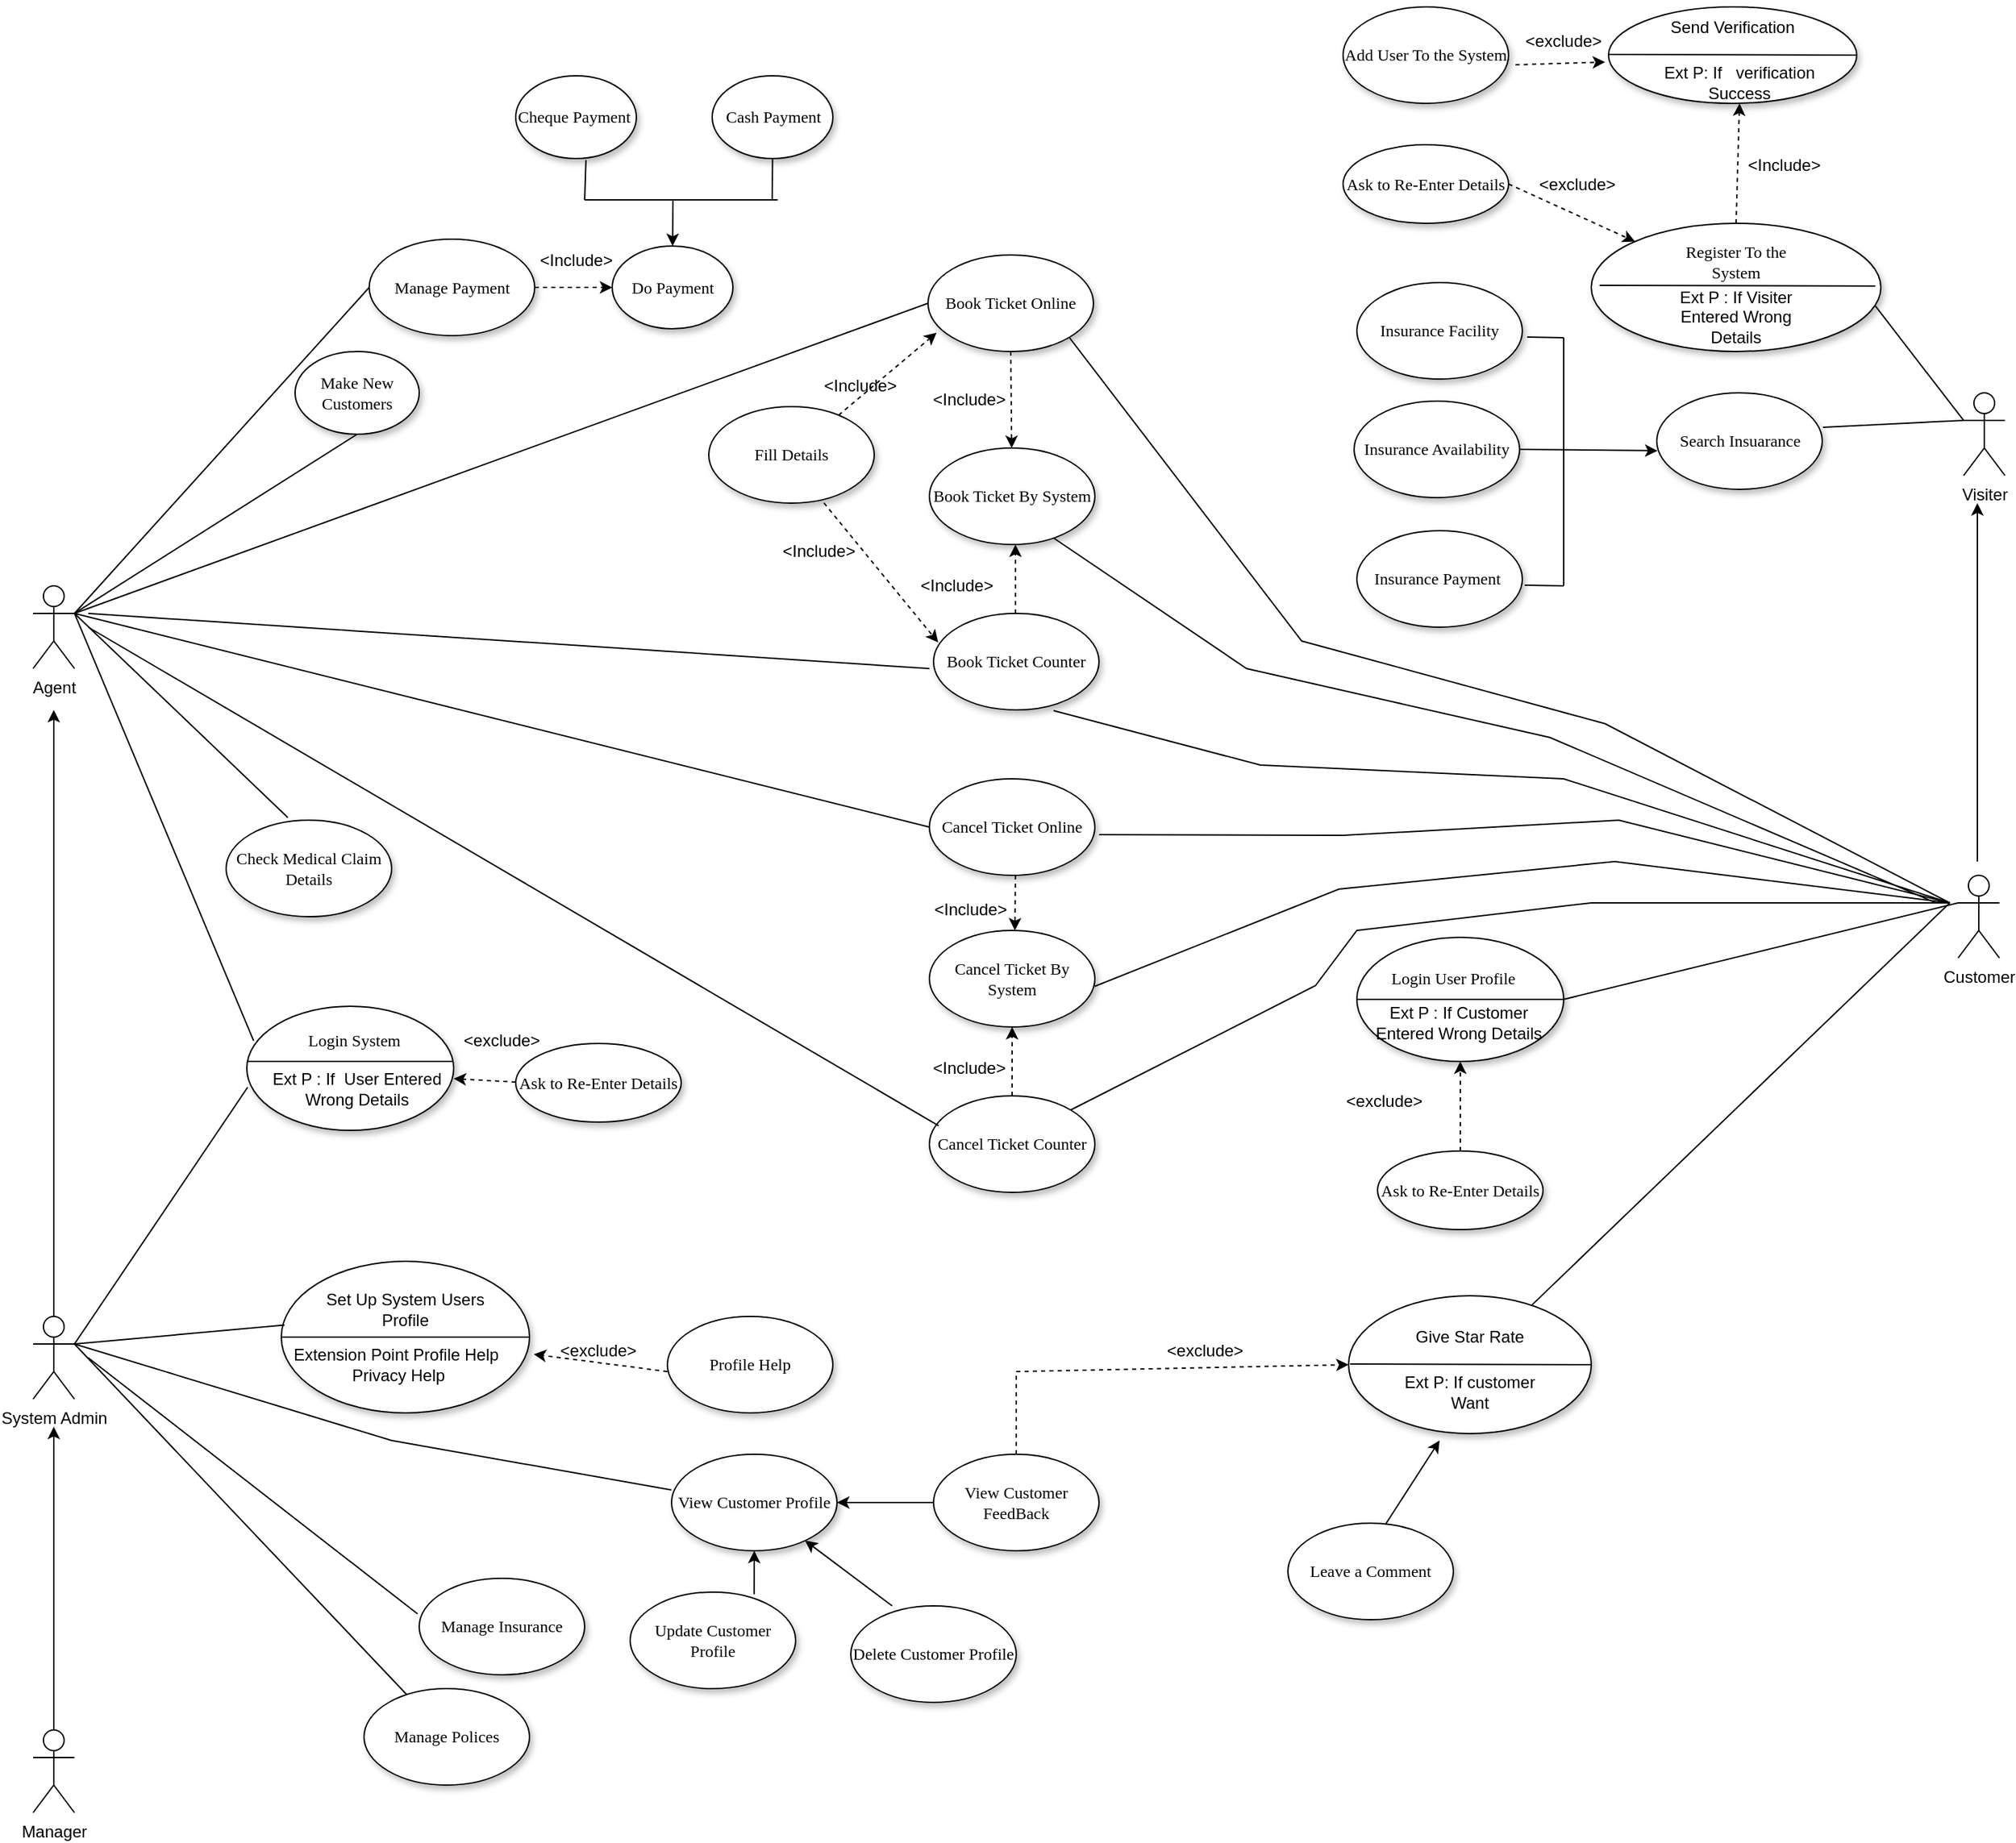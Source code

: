 <mxfile version="17.1.2" type="github">
  <diagram name="Page-1" id="42789a77-a242-8287-6e28-9cd8cfd52e62">
    <mxGraphModel dx="-47" dy="1414" grid="1" gridSize="10" guides="1" tooltips="1" connect="1" arrows="1" fold="1" page="1" pageScale="1" pageWidth="1100" pageHeight="850" background="none" math="0" shadow="0">
      <root>
        <mxCell id="0" />
        <mxCell id="1" parent="0" />
        <mxCell id="zCK_g5lJNB62o4PVmk3n-203" value="" style="ellipse;whiteSpace=wrap;html=1;rounded=0;shadow=1;comic=0;labelBackgroundColor=none;strokeWidth=1;fontFamily=Verdana;fontSize=12;align=center;" vertex="1" parent="1">
          <mxGeometry x="1595" y="525" width="150" height="90" as="geometry" />
        </mxCell>
        <mxCell id="6v1Id_99yUcSAAxj-PqX-2" value="System Admin" style="shape=umlActor;verticalLabelPosition=bottom;verticalAlign=top;html=1;outlineConnect=0;" parent="1" vertex="1">
          <mxGeometry x="1440" y="750" width="30" height="60" as="geometry" />
        </mxCell>
        <mxCell id="6v1Id_99yUcSAAxj-PqX-46" value="&amp;lt;Include&amp;gt;" style="text;html=1;strokeColor=none;fillColor=none;align=center;verticalAlign=middle;whiteSpace=wrap;rounded=0;" parent="1" vertex="1">
          <mxGeometry x="2089" y="555" width="60" height="30" as="geometry" />
        </mxCell>
        <mxCell id="zCK_g5lJNB62o4PVmk3n-25" value="Fill Details" style="ellipse;whiteSpace=wrap;html=1;rounded=0;shadow=1;comic=0;labelBackgroundColor=none;strokeWidth=1;fontFamily=Verdana;fontSize=12;align=center;" vertex="1" parent="1">
          <mxGeometry x="1930" y="90" width="120" height="70" as="geometry" />
        </mxCell>
        <mxCell id="zCK_g5lJNB62o4PVmk3n-26" value="" style="endArrow=classic;html=1;rounded=0;dashed=1;entryX=0.052;entryY=0.805;entryDx=0;entryDy=0;entryPerimeter=0;" edge="1" parent="1" source="zCK_g5lJNB62o4PVmk3n-25" target="zCK_g5lJNB62o4PVmk3n-128">
          <mxGeometry width="50" height="50" relative="1" as="geometry">
            <mxPoint x="610" y="120" as="sourcePoint" />
            <mxPoint x="1990" y="260" as="targetPoint" />
            <Array as="points" />
          </mxGeometry>
        </mxCell>
        <mxCell id="zCK_g5lJNB62o4PVmk3n-27" value="" style="endArrow=classic;html=1;rounded=0;dashed=1;exitX=0.696;exitY=0.998;exitDx=0;exitDy=0;exitPerimeter=0;entryX=0.028;entryY=0.301;entryDx=0;entryDy=0;entryPerimeter=0;" edge="1" parent="1" source="zCK_g5lJNB62o4PVmk3n-25" target="zCK_g5lJNB62o4PVmk3n-132">
          <mxGeometry width="50" height="50" relative="1" as="geometry">
            <mxPoint x="722.677" y="254.663" as="sourcePoint" />
            <mxPoint x="1860" y="470" as="targetPoint" />
            <Array as="points" />
          </mxGeometry>
        </mxCell>
        <mxCell id="zCK_g5lJNB62o4PVmk3n-38" value="&amp;lt;Include&amp;gt;" style="text;html=1;strokeColor=none;fillColor=none;align=center;verticalAlign=middle;whiteSpace=wrap;rounded=0;" vertex="1" parent="1">
          <mxGeometry x="1803.75" y="-31.5" width="60" height="30" as="geometry" />
        </mxCell>
        <mxCell id="zCK_g5lJNB62o4PVmk3n-74" value="Visiter" style="shape=umlActor;verticalLabelPosition=bottom;verticalAlign=top;html=1;outlineConnect=0;" vertex="1" parent="1">
          <mxGeometry x="2840" y="80" width="30" height="60" as="geometry" />
        </mxCell>
        <mxCell id="zCK_g5lJNB62o4PVmk3n-75" value="" style="ellipse;whiteSpace=wrap;html=1;rounded=0;shadow=1;comic=0;labelBackgroundColor=none;strokeWidth=1;fontFamily=Verdana;fontSize=12;align=center;" vertex="1" parent="1">
          <mxGeometry x="2570" y="-43" width="210" height="93" as="geometry" />
        </mxCell>
        <mxCell id="zCK_g5lJNB62o4PVmk3n-76" value="Ext P : If Visiter Entered Wrong Details" style="text;html=1;strokeColor=none;fillColor=none;align=center;verticalAlign=middle;whiteSpace=wrap;rounded=0;" vertex="1" parent="1">
          <mxGeometry x="2625" y="10" width="100" height="30" as="geometry" />
        </mxCell>
        <mxCell id="zCK_g5lJNB62o4PVmk3n-77" value="&lt;span style=&quot;font-family: &amp;#34;verdana&amp;#34;&quot;&gt;Register To the System&lt;/span&gt;" style="text;html=1;strokeColor=none;fillColor=none;align=center;verticalAlign=middle;whiteSpace=wrap;rounded=0;" vertex="1" parent="1">
          <mxGeometry x="2630" y="-30" width="90" height="30" as="geometry" />
        </mxCell>
        <mxCell id="zCK_g5lJNB62o4PVmk3n-78" value="" style="endArrow=none;html=1;rounded=0;exitX=0;exitY=0.5;exitDx=0;exitDy=0;entryX=1;entryY=0.5;entryDx=0;entryDy=0;" edge="1" parent="1">
          <mxGeometry width="50" height="50" relative="1" as="geometry">
            <mxPoint x="2576" y="2" as="sourcePoint" />
            <mxPoint x="2776" y="2.5" as="targetPoint" />
          </mxGeometry>
        </mxCell>
        <mxCell id="zCK_g5lJNB62o4PVmk3n-79" value="Ask to Re-Enter Details" style="ellipse;whiteSpace=wrap;html=1;rounded=0;shadow=1;comic=0;labelBackgroundColor=none;strokeWidth=1;fontFamily=Verdana;fontSize=12;align=center;" vertex="1" parent="1">
          <mxGeometry x="2390" y="-100" width="120" height="57" as="geometry" />
        </mxCell>
        <mxCell id="zCK_g5lJNB62o4PVmk3n-80" value="&amp;lt;exclude&amp;gt;" style="text;html=1;strokeColor=none;fillColor=none;align=center;verticalAlign=middle;whiteSpace=wrap;rounded=0;" vertex="1" parent="1">
          <mxGeometry x="2530" y="-86.5" width="60" height="30" as="geometry" />
        </mxCell>
        <mxCell id="zCK_g5lJNB62o4PVmk3n-81" value="" style="endArrow=classic;html=1;rounded=0;dashed=1;exitX=1;exitY=0.5;exitDx=0;exitDy=0;" edge="1" parent="1" source="zCK_g5lJNB62o4PVmk3n-79" target="zCK_g5lJNB62o4PVmk3n-75">
          <mxGeometry width="50" height="50" relative="1" as="geometry">
            <mxPoint x="2801.76" y="90" as="sourcePoint" />
            <mxPoint x="2680" y="101.82" as="targetPoint" />
            <Array as="points" />
          </mxGeometry>
        </mxCell>
        <mxCell id="zCK_g5lJNB62o4PVmk3n-82" value="" style="ellipse;whiteSpace=wrap;html=1;rounded=0;shadow=1;comic=0;labelBackgroundColor=none;strokeWidth=1;fontFamily=Verdana;fontSize=12;align=center;" vertex="1" parent="1">
          <mxGeometry x="2582.5" y="-200" width="180" height="70" as="geometry" />
        </mxCell>
        <mxCell id="zCK_g5lJNB62o4PVmk3n-83" value="Send Verification" style="text;html=1;strokeColor=none;fillColor=none;align=center;verticalAlign=middle;whiteSpace=wrap;rounded=0;" vertex="1" parent="1">
          <mxGeometry x="2620" y="-200" width="105" height="30" as="geometry" />
        </mxCell>
        <mxCell id="zCK_g5lJNB62o4PVmk3n-84" value="Ext P: If&amp;nbsp; &amp;nbsp;verification Success" style="text;html=1;strokeColor=none;fillColor=none;align=center;verticalAlign=middle;whiteSpace=wrap;rounded=0;" vertex="1" parent="1">
          <mxGeometry x="2615" y="-160" width="125" height="30" as="geometry" />
        </mxCell>
        <mxCell id="zCK_g5lJNB62o4PVmk3n-85" value="" style="endArrow=none;html=1;rounded=0;exitX=0;exitY=0.5;exitDx=0;exitDy=0;entryX=1;entryY=0.5;entryDx=0;entryDy=0;" edge="1" parent="1" target="zCK_g5lJNB62o4PVmk3n-82">
          <mxGeometry width="50" height="50" relative="1" as="geometry">
            <mxPoint x="2582.5" y="-165.5" as="sourcePoint" />
            <mxPoint x="2782.5" y="-165" as="targetPoint" />
          </mxGeometry>
        </mxCell>
        <mxCell id="zCK_g5lJNB62o4PVmk3n-86" value="" style="endArrow=classic;html=1;rounded=0;dashed=1;entryX=0.5;entryY=1;entryDx=0;entryDy=0;exitX=0.5;exitY=0;exitDx=0;exitDy=0;" edge="1" parent="1" source="zCK_g5lJNB62o4PVmk3n-75" target="zCK_g5lJNB62o4PVmk3n-84">
          <mxGeometry width="50" height="50" relative="1" as="geometry">
            <mxPoint x="2685" y="120" as="sourcePoint" />
            <mxPoint x="2685" y="60" as="targetPoint" />
            <Array as="points" />
          </mxGeometry>
        </mxCell>
        <mxCell id="zCK_g5lJNB62o4PVmk3n-87" value="&amp;lt;Include&amp;gt;" style="text;html=1;strokeColor=none;fillColor=none;align=center;verticalAlign=middle;whiteSpace=wrap;rounded=0;" vertex="1" parent="1">
          <mxGeometry x="2680" y="-100" width="60" height="30" as="geometry" />
        </mxCell>
        <mxCell id="zCK_g5lJNB62o4PVmk3n-88" value="Add User To the System" style="ellipse;whiteSpace=wrap;html=1;rounded=0;shadow=1;comic=0;labelBackgroundColor=none;strokeWidth=1;fontFamily=Verdana;fontSize=12;align=center;" vertex="1" parent="1">
          <mxGeometry x="2390" y="-200" width="120" height="70" as="geometry" />
        </mxCell>
        <mxCell id="zCK_g5lJNB62o4PVmk3n-89" value="" style="endArrow=classic;html=1;rounded=0;dashed=1;exitX=1.042;exitY=0.6;exitDx=0;exitDy=0;exitPerimeter=0;" edge="1" parent="1" source="zCK_g5lJNB62o4PVmk3n-88">
          <mxGeometry width="50" height="50" relative="1" as="geometry">
            <mxPoint x="2685" y="120" as="sourcePoint" />
            <mxPoint x="2580" y="-160" as="targetPoint" />
            <Array as="points" />
          </mxGeometry>
        </mxCell>
        <mxCell id="zCK_g5lJNB62o4PVmk3n-90" value="&amp;lt;exclude&amp;gt;" style="text;html=1;strokeColor=none;fillColor=none;align=center;verticalAlign=middle;whiteSpace=wrap;rounded=0;" vertex="1" parent="1">
          <mxGeometry x="2520" y="-190" width="60" height="30" as="geometry" />
        </mxCell>
        <mxCell id="zCK_g5lJNB62o4PVmk3n-91" value="" style="endArrow=none;html=1;rounded=0;entryX=0;entryY=0.333;entryDx=0;entryDy=0;entryPerimeter=0;exitX=0.981;exitY=0.645;exitDx=0;exitDy=0;exitPerimeter=0;" edge="1" parent="1" source="zCK_g5lJNB62o4PVmk3n-75" target="zCK_g5lJNB62o4PVmk3n-74">
          <mxGeometry width="50" height="50" relative="1" as="geometry">
            <mxPoint x="2270" y="40" as="sourcePoint" />
            <mxPoint x="2320" y="-10" as="targetPoint" />
          </mxGeometry>
        </mxCell>
        <mxCell id="zCK_g5lJNB62o4PVmk3n-92" value="Search Insuarance" style="ellipse;whiteSpace=wrap;html=1;rounded=0;shadow=1;comic=0;labelBackgroundColor=none;strokeWidth=1;fontFamily=Verdana;fontSize=12;align=center;" vertex="1" parent="1">
          <mxGeometry x="2617.5" y="80" width="120" height="70" as="geometry" />
        </mxCell>
        <mxCell id="zCK_g5lJNB62o4PVmk3n-93" value="" style="endArrow=none;html=1;rounded=0;exitX=0;exitY=0.333;exitDx=0;exitDy=0;exitPerimeter=0;entryX=1.004;entryY=0.357;entryDx=0;entryDy=0;entryPerimeter=0;" edge="1" parent="1" source="zCK_g5lJNB62o4PVmk3n-74" target="zCK_g5lJNB62o4PVmk3n-92">
          <mxGeometry width="50" height="50" relative="1" as="geometry">
            <mxPoint x="2270" y="150" as="sourcePoint" />
            <mxPoint x="2320" y="100" as="targetPoint" />
          </mxGeometry>
        </mxCell>
        <mxCell id="zCK_g5lJNB62o4PVmk3n-94" value="Insurance Facility" style="ellipse;whiteSpace=wrap;html=1;rounded=0;shadow=1;comic=0;labelBackgroundColor=none;strokeWidth=1;fontFamily=Verdana;fontSize=12;align=center;" vertex="1" parent="1">
          <mxGeometry x="2400" width="120" height="70" as="geometry" />
        </mxCell>
        <mxCell id="zCK_g5lJNB62o4PVmk3n-95" value="Insurance Availability" style="ellipse;whiteSpace=wrap;html=1;rounded=0;shadow=1;comic=0;labelBackgroundColor=none;strokeWidth=1;fontFamily=Verdana;fontSize=12;align=center;" vertex="1" parent="1">
          <mxGeometry x="2398" y="86" width="120" height="70" as="geometry" />
        </mxCell>
        <mxCell id="zCK_g5lJNB62o4PVmk3n-96" value="Insurance Payment&amp;nbsp;" style="ellipse;whiteSpace=wrap;html=1;rounded=0;shadow=1;comic=0;labelBackgroundColor=none;strokeWidth=1;fontFamily=Verdana;fontSize=12;align=center;" vertex="1" parent="1">
          <mxGeometry x="2400" y="180" width="120" height="70" as="geometry" />
        </mxCell>
        <mxCell id="zCK_g5lJNB62o4PVmk3n-97" value="" style="endArrow=none;html=1;rounded=0;entryX=1.029;entryY=0.565;entryDx=0;entryDy=0;entryPerimeter=0;" edge="1" parent="1" target="zCK_g5lJNB62o4PVmk3n-94">
          <mxGeometry width="50" height="50" relative="1" as="geometry">
            <mxPoint x="2550" y="40" as="sourcePoint" />
            <mxPoint x="2500" y="80" as="targetPoint" />
          </mxGeometry>
        </mxCell>
        <mxCell id="zCK_g5lJNB62o4PVmk3n-98" value="" style="endArrow=none;html=1;rounded=0;entryX=1.014;entryY=0.565;entryDx=0;entryDy=0;entryPerimeter=0;" edge="1" parent="1" target="zCK_g5lJNB62o4PVmk3n-96">
          <mxGeometry width="50" height="50" relative="1" as="geometry">
            <mxPoint x="2550" y="220" as="sourcePoint" />
            <mxPoint x="2450" y="200" as="targetPoint" />
          </mxGeometry>
        </mxCell>
        <mxCell id="zCK_g5lJNB62o4PVmk3n-99" value="" style="endArrow=none;html=1;rounded=0;" edge="1" parent="1">
          <mxGeometry width="50" height="50" relative="1" as="geometry">
            <mxPoint x="2550" y="40" as="sourcePoint" />
            <mxPoint x="2550" y="220" as="targetPoint" />
          </mxGeometry>
        </mxCell>
        <mxCell id="zCK_g5lJNB62o4PVmk3n-100" value="" style="endArrow=classic;html=1;rounded=0;entryX=0.004;entryY=0.6;entryDx=0;entryDy=0;entryPerimeter=0;exitX=1;exitY=0.5;exitDx=0;exitDy=0;" edge="1" parent="1" source="zCK_g5lJNB62o4PVmk3n-95" target="zCK_g5lJNB62o4PVmk3n-92">
          <mxGeometry width="50" height="50" relative="1" as="geometry">
            <mxPoint x="2270" y="140" as="sourcePoint" />
            <mxPoint x="2320" y="90" as="targetPoint" />
          </mxGeometry>
        </mxCell>
        <mxCell id="zCK_g5lJNB62o4PVmk3n-102" value="Customer" style="shape=umlActor;verticalLabelPosition=bottom;verticalAlign=top;html=1;outlineConnect=0;" vertex="1" parent="1">
          <mxGeometry x="2836" y="430" width="30" height="60" as="geometry" />
        </mxCell>
        <mxCell id="zCK_g5lJNB62o4PVmk3n-103" value="" style="endArrow=classic;html=1;rounded=0;" edge="1" parent="1">
          <mxGeometry width="50" height="50" relative="1" as="geometry">
            <mxPoint x="2850" y="420" as="sourcePoint" />
            <mxPoint x="2850" y="160" as="targetPoint" />
          </mxGeometry>
        </mxCell>
        <mxCell id="zCK_g5lJNB62o4PVmk3n-104" value="" style="ellipse;whiteSpace=wrap;html=1;rounded=0;shadow=1;comic=0;labelBackgroundColor=none;strokeWidth=1;fontFamily=Verdana;fontSize=12;align=center;" vertex="1" parent="1">
          <mxGeometry x="2400" y="475" width="150" height="90" as="geometry" />
        </mxCell>
        <mxCell id="zCK_g5lJNB62o4PVmk3n-105" value="&lt;span style=&quot;font-family: &amp;#34;verdana&amp;#34;&quot;&gt;Login User Profile&lt;/span&gt;" style="text;html=1;strokeColor=none;fillColor=none;align=center;verticalAlign=middle;whiteSpace=wrap;rounded=0;" vertex="1" parent="1">
          <mxGeometry x="2410" y="490" width="120" height="30" as="geometry" />
        </mxCell>
        <mxCell id="zCK_g5lJNB62o4PVmk3n-107" value="Ext P : If Customer Entered Wrong Details" style="text;html=1;strokeColor=none;fillColor=none;align=center;verticalAlign=middle;whiteSpace=wrap;rounded=0;" vertex="1" parent="1">
          <mxGeometry x="2404" y="522" width="140" height="30" as="geometry" />
        </mxCell>
        <mxCell id="zCK_g5lJNB62o4PVmk3n-108" value="" style="endArrow=none;html=1;rounded=0;exitX=0;exitY=0.5;exitDx=0;exitDy=0;entryX=1;entryY=0.5;entryDx=0;entryDy=0;" edge="1" parent="1" source="zCK_g5lJNB62o4PVmk3n-104" target="zCK_g5lJNB62o4PVmk3n-104">
          <mxGeometry width="50" height="50" relative="1" as="geometry">
            <mxPoint x="2411.42" y="520.01" as="sourcePoint" />
            <mxPoint x="2540" y="520" as="targetPoint" />
          </mxGeometry>
        </mxCell>
        <mxCell id="zCK_g5lJNB62o4PVmk3n-109" value="Leave a Comment" style="ellipse;whiteSpace=wrap;html=1;rounded=0;shadow=1;comic=0;labelBackgroundColor=none;strokeWidth=1;fontFamily=Verdana;fontSize=12;align=center;" vertex="1" parent="1">
          <mxGeometry x="2350" y="900" width="120" height="70" as="geometry" />
        </mxCell>
        <mxCell id="zCK_g5lJNB62o4PVmk3n-111" value="" style="endArrow=classic;html=1;rounded=0;dashed=1;exitX=0.5;exitY=0;exitDx=0;exitDy=0;entryX=0.5;entryY=1;entryDx=0;entryDy=0;" edge="1" parent="1" source="zCK_g5lJNB62o4PVmk3n-117" target="zCK_g5lJNB62o4PVmk3n-104">
          <mxGeometry width="50" height="50" relative="1" as="geometry">
            <mxPoint x="2378.96" y="640.98" as="sourcePoint" />
            <mxPoint x="2450" y="560" as="targetPoint" />
            <Array as="points" />
          </mxGeometry>
        </mxCell>
        <mxCell id="zCK_g5lJNB62o4PVmk3n-113" value="&amp;lt;exclude&amp;gt;" style="text;html=1;strokeColor=none;fillColor=none;align=center;verticalAlign=middle;whiteSpace=wrap;rounded=0;" vertex="1" parent="1">
          <mxGeometry x="2390" y="579" width="60" height="30" as="geometry" />
        </mxCell>
        <mxCell id="zCK_g5lJNB62o4PVmk3n-116" value="" style="endArrow=none;html=1;rounded=0;exitX=0;exitY=0.333;exitDx=0;exitDy=0;exitPerimeter=0;entryX=1;entryY=0.5;entryDx=0;entryDy=0;" edge="1" parent="1" source="zCK_g5lJNB62o4PVmk3n-102" target="zCK_g5lJNB62o4PVmk3n-104">
          <mxGeometry width="50" height="50" relative="1" as="geometry">
            <mxPoint x="2850" y="110" as="sourcePoint" />
            <mxPoint x="2747.98" y="114.99" as="targetPoint" />
          </mxGeometry>
        </mxCell>
        <mxCell id="zCK_g5lJNB62o4PVmk3n-118" value="" style="ellipse;whiteSpace=wrap;html=1;rounded=0;shadow=1;comic=0;labelBackgroundColor=none;strokeWidth=1;fontFamily=Verdana;fontSize=12;align=center;" vertex="1" parent="1">
          <mxGeometry x="2394" y="735" width="176" height="100" as="geometry" />
        </mxCell>
        <mxCell id="zCK_g5lJNB62o4PVmk3n-117" value="Ask to Re-Enter Details" style="ellipse;whiteSpace=wrap;html=1;rounded=0;shadow=1;comic=0;labelBackgroundColor=none;strokeWidth=1;fontFamily=Verdana;fontSize=12;align=center;" vertex="1" parent="1">
          <mxGeometry x="2415" y="630" width="120" height="57" as="geometry" />
        </mxCell>
        <mxCell id="zCK_g5lJNB62o4PVmk3n-119" value="Give Star Rate" style="text;html=1;strokeColor=none;fillColor=none;align=center;verticalAlign=middle;whiteSpace=wrap;rounded=0;" vertex="1" parent="1">
          <mxGeometry x="2427" y="750" width="110" height="30" as="geometry" />
        </mxCell>
        <mxCell id="zCK_g5lJNB62o4PVmk3n-120" value="" style="endArrow=none;html=1;rounded=0;exitX=0;exitY=0.5;exitDx=0;exitDy=0;entryX=1;entryY=0.5;entryDx=0;entryDy=0;" edge="1" parent="1" target="zCK_g5lJNB62o4PVmk3n-118">
          <mxGeometry width="50" height="50" relative="1" as="geometry">
            <mxPoint x="2395" y="784.5" as="sourcePoint" />
            <mxPoint x="2545" y="784.5" as="targetPoint" />
          </mxGeometry>
        </mxCell>
        <mxCell id="zCK_g5lJNB62o4PVmk3n-121" value="Ext P: If customer Want" style="text;html=1;strokeColor=none;fillColor=none;align=center;verticalAlign=middle;whiteSpace=wrap;rounded=0;" vertex="1" parent="1">
          <mxGeometry x="2427" y="790" width="110" height="30" as="geometry" />
        </mxCell>
        <mxCell id="zCK_g5lJNB62o4PVmk3n-122" value="" style="endArrow=none;html=1;rounded=0;" edge="1" parent="1" target="zCK_g5lJNB62o4PVmk3n-118">
          <mxGeometry width="50" height="50" relative="1" as="geometry">
            <mxPoint x="2830" y="450" as="sourcePoint" />
            <mxPoint x="2560" y="530" as="targetPoint" />
          </mxGeometry>
        </mxCell>
        <mxCell id="zCK_g5lJNB62o4PVmk3n-128" value="Book Ticket Online" style="ellipse;whiteSpace=wrap;html=1;rounded=0;shadow=1;comic=0;labelBackgroundColor=none;strokeWidth=1;fontFamily=Verdana;fontSize=12;align=center;" vertex="1" parent="1">
          <mxGeometry x="2089" y="-20" width="120" height="70" as="geometry" />
        </mxCell>
        <mxCell id="zCK_g5lJNB62o4PVmk3n-129" value="Cancel Ticket Counter" style="ellipse;whiteSpace=wrap;html=1;rounded=0;shadow=1;comic=0;labelBackgroundColor=none;strokeWidth=1;fontFamily=Verdana;fontSize=12;align=center;" vertex="1" parent="1">
          <mxGeometry x="2090" y="590" width="120" height="70" as="geometry" />
        </mxCell>
        <mxCell id="zCK_g5lJNB62o4PVmk3n-130" value="Cancel Ticket By System" style="ellipse;whiteSpace=wrap;html=1;rounded=0;shadow=1;comic=0;labelBackgroundColor=none;strokeWidth=1;fontFamily=Verdana;fontSize=12;align=center;" vertex="1" parent="1">
          <mxGeometry x="2090" y="470" width="120" height="70" as="geometry" />
        </mxCell>
        <mxCell id="zCK_g5lJNB62o4PVmk3n-131" value="Cancel Ticket Online" style="ellipse;whiteSpace=wrap;html=1;rounded=0;shadow=1;comic=0;labelBackgroundColor=none;strokeWidth=1;fontFamily=Verdana;fontSize=12;align=center;" vertex="1" parent="1">
          <mxGeometry x="2090" y="360" width="120" height="70" as="geometry" />
        </mxCell>
        <mxCell id="zCK_g5lJNB62o4PVmk3n-132" value="Book Ticket Counter" style="ellipse;whiteSpace=wrap;html=1;rounded=0;shadow=1;comic=0;labelBackgroundColor=none;strokeWidth=1;fontFamily=Verdana;fontSize=12;align=center;" vertex="1" parent="1">
          <mxGeometry x="2093" y="240" width="120" height="70" as="geometry" />
        </mxCell>
        <mxCell id="zCK_g5lJNB62o4PVmk3n-133" value="Book Ticket By System" style="ellipse;whiteSpace=wrap;html=1;rounded=0;shadow=1;comic=0;labelBackgroundColor=none;strokeWidth=1;fontFamily=Verdana;fontSize=12;align=center;" vertex="1" parent="1">
          <mxGeometry x="2090" y="120" width="120" height="70" as="geometry" />
        </mxCell>
        <mxCell id="zCK_g5lJNB62o4PVmk3n-134" value="" style="endArrow=none;html=1;rounded=0;entryX=1;entryY=0;entryDx=0;entryDy=0;" edge="1" parent="1" target="zCK_g5lJNB62o4PVmk3n-129">
          <mxGeometry width="50" height="50" relative="1" as="geometry">
            <mxPoint x="2830" y="450" as="sourcePoint" />
            <mxPoint x="2560" y="530" as="targetPoint" />
            <Array as="points">
              <mxPoint x="2570" y="450" />
              <mxPoint x="2400" y="470" />
              <mxPoint x="2370" y="510" />
            </Array>
          </mxGeometry>
        </mxCell>
        <mxCell id="zCK_g5lJNB62o4PVmk3n-135" value="" style="endArrow=none;html=1;rounded=0;entryX=1;entryY=0;entryDx=0;entryDy=0;" edge="1" parent="1">
          <mxGeometry width="50" height="50" relative="1" as="geometry">
            <mxPoint x="2830" y="450" as="sourcePoint" />
            <mxPoint x="2210.002" y="510.508" as="targetPoint" />
            <Array as="points">
              <mxPoint x="2587" y="420" />
              <mxPoint x="2387" y="440" />
            </Array>
          </mxGeometry>
        </mxCell>
        <mxCell id="zCK_g5lJNB62o4PVmk3n-136" value="" style="endArrow=none;html=1;rounded=0;entryX=1;entryY=0;entryDx=0;entryDy=0;" edge="1" parent="1">
          <mxGeometry width="50" height="50" relative="1" as="geometry">
            <mxPoint x="2830" y="450" as="sourcePoint" />
            <mxPoint x="2213.002" y="400.508" as="targetPoint" />
            <Array as="points">
              <mxPoint x="2590" y="390" />
              <mxPoint x="2390" y="401" />
            </Array>
          </mxGeometry>
        </mxCell>
        <mxCell id="zCK_g5lJNB62o4PVmk3n-137" value="" style="endArrow=none;html=1;rounded=0;entryX=1;entryY=0;entryDx=0;entryDy=0;" edge="1" parent="1">
          <mxGeometry width="50" height="50" relative="1" as="geometry">
            <mxPoint x="2830" y="450" as="sourcePoint" />
            <mxPoint x="2180.002" y="310.508" as="targetPoint" />
            <Array as="points">
              <mxPoint x="2550" y="360" />
              <mxPoint x="2330" y="350" />
            </Array>
          </mxGeometry>
        </mxCell>
        <mxCell id="zCK_g5lJNB62o4PVmk3n-138" value="" style="endArrow=none;html=1;rounded=0;entryX=1;entryY=0;entryDx=0;entryDy=0;" edge="1" parent="1">
          <mxGeometry width="50" height="50" relative="1" as="geometry">
            <mxPoint x="2820" y="450" as="sourcePoint" />
            <mxPoint x="2180.002" y="185.258" as="targetPoint" />
            <Array as="points">
              <mxPoint x="2540" y="330" />
              <mxPoint x="2320" y="280" />
            </Array>
          </mxGeometry>
        </mxCell>
        <mxCell id="zCK_g5lJNB62o4PVmk3n-139" value="" style="endArrow=none;html=1;rounded=0;entryX=1;entryY=1;entryDx=0;entryDy=0;" edge="1" parent="1" target="zCK_g5lJNB62o4PVmk3n-128">
          <mxGeometry width="50" height="50" relative="1" as="geometry">
            <mxPoint x="2830" y="450" as="sourcePoint" />
            <mxPoint x="2190.002" y="195.258" as="targetPoint" />
            <Array as="points">
              <mxPoint x="2580" y="320" />
              <mxPoint x="2360" y="260" />
            </Array>
          </mxGeometry>
        </mxCell>
        <mxCell id="zCK_g5lJNB62o4PVmk3n-140" value="" style="endArrow=classic;html=1;rounded=0;dashed=1;exitX=0.5;exitY=1;exitDx=0;exitDy=0;" edge="1" parent="1" source="zCK_g5lJNB62o4PVmk3n-128" target="zCK_g5lJNB62o4PVmk3n-133">
          <mxGeometry width="50" height="50" relative="1" as="geometry">
            <mxPoint x="1610" y="330" as="sourcePoint" />
            <mxPoint x="1600" y="400" as="targetPoint" />
            <Array as="points" />
          </mxGeometry>
        </mxCell>
        <mxCell id="zCK_g5lJNB62o4PVmk3n-141" value="" style="endArrow=classic;html=1;rounded=0;dashed=1;" edge="1" parent="1">
          <mxGeometry width="50" height="50" relative="1" as="geometry">
            <mxPoint x="2152.41" y="430" as="sourcePoint" />
            <mxPoint x="2152" y="470" as="targetPoint" />
            <Array as="points" />
          </mxGeometry>
        </mxCell>
        <mxCell id="zCK_g5lJNB62o4PVmk3n-142" value="" style="endArrow=classic;html=1;rounded=0;dashed=1;exitX=0.5;exitY=0;exitDx=0;exitDy=0;entryX=0.5;entryY=1;entryDx=0;entryDy=0;" edge="1" parent="1" source="zCK_g5lJNB62o4PVmk3n-129" target="zCK_g5lJNB62o4PVmk3n-130">
          <mxGeometry width="50" height="50" relative="1" as="geometry">
            <mxPoint x="1848.96" y="598.49" as="sourcePoint" />
            <mxPoint x="1840" y="541.5" as="targetPoint" />
            <Array as="points" />
          </mxGeometry>
        </mxCell>
        <mxCell id="zCK_g5lJNB62o4PVmk3n-143" value="&amp;lt;Include&amp;gt;" style="text;html=1;strokeColor=none;fillColor=none;align=center;verticalAlign=middle;whiteSpace=wrap;rounded=0;" vertex="1" parent="1">
          <mxGeometry x="2090" y="440" width="60" height="30" as="geometry" />
        </mxCell>
        <mxCell id="zCK_g5lJNB62o4PVmk3n-144" value="" style="endArrow=classic;html=1;rounded=0;dashed=1;exitX=0.5;exitY=0;exitDx=0;exitDy=0;entryX=0.5;entryY=1;entryDx=0;entryDy=0;" edge="1" parent="1">
          <mxGeometry width="50" height="50" relative="1" as="geometry">
            <mxPoint x="2152.41" y="240" as="sourcePoint" />
            <mxPoint x="2152.41" y="190" as="targetPoint" />
            <Array as="points" />
          </mxGeometry>
        </mxCell>
        <mxCell id="zCK_g5lJNB62o4PVmk3n-145" value="&amp;lt;Include&amp;gt;" style="text;html=1;strokeColor=none;fillColor=none;align=center;verticalAlign=middle;whiteSpace=wrap;rounded=0;" vertex="1" parent="1">
          <mxGeometry x="2080" y="205" width="60" height="30" as="geometry" />
        </mxCell>
        <mxCell id="zCK_g5lJNB62o4PVmk3n-146" value="&amp;lt;Include&amp;gt;" style="text;html=1;strokeColor=none;fillColor=none;align=center;verticalAlign=middle;whiteSpace=wrap;rounded=0;" vertex="1" parent="1">
          <mxGeometry x="2089" y="70" width="60" height="30" as="geometry" />
        </mxCell>
        <mxCell id="zCK_g5lJNB62o4PVmk3n-148" value="&amp;lt;Include&amp;gt;" style="text;html=1;strokeColor=none;fillColor=none;align=center;verticalAlign=middle;whiteSpace=wrap;rounded=0;" vertex="1" parent="1">
          <mxGeometry x="2010" y="60" width="60" height="30" as="geometry" />
        </mxCell>
        <mxCell id="zCK_g5lJNB62o4PVmk3n-149" value="&amp;lt;Include&amp;gt;" style="text;html=1;strokeColor=none;fillColor=none;align=center;verticalAlign=middle;whiteSpace=wrap;rounded=0;" vertex="1" parent="1">
          <mxGeometry x="1980" y="180" width="60" height="30" as="geometry" />
        </mxCell>
        <mxCell id="zCK_g5lJNB62o4PVmk3n-150" value="Agent" style="shape=umlActor;verticalLabelPosition=bottom;verticalAlign=top;html=1;outlineConnect=0;" vertex="1" parent="1">
          <mxGeometry x="1440" y="220" width="30" height="60" as="geometry" />
        </mxCell>
        <mxCell id="zCK_g5lJNB62o4PVmk3n-152" value="Make New Customers" style="ellipse;whiteSpace=wrap;html=1;rounded=0;shadow=1;comic=0;labelBackgroundColor=none;strokeWidth=1;fontFamily=Verdana;fontSize=12;align=center;" vertex="1" parent="1">
          <mxGeometry x="1630" y="50" width="90" height="60" as="geometry" />
        </mxCell>
        <mxCell id="zCK_g5lJNB62o4PVmk3n-153" value="" style="endArrow=classic;html=1;rounded=0;exitX=0.5;exitY=0;exitDx=0;exitDy=0;exitPerimeter=0;" edge="1" parent="1" source="6v1Id_99yUcSAAxj-PqX-2">
          <mxGeometry width="50" height="50" relative="1" as="geometry">
            <mxPoint x="1640" y="250" as="sourcePoint" />
            <mxPoint x="1455" y="310" as="targetPoint" />
          </mxGeometry>
        </mxCell>
        <mxCell id="zCK_g5lJNB62o4PVmk3n-154" value="" style="endArrow=none;html=1;rounded=0;exitX=1;exitY=0.333;exitDx=0;exitDy=0;exitPerimeter=0;entryX=0.5;entryY=1;entryDx=0;entryDy=0;" edge="1" parent="1" source="zCK_g5lJNB62o4PVmk3n-150" target="zCK_g5lJNB62o4PVmk3n-152">
          <mxGeometry width="50" height="50" relative="1" as="geometry">
            <mxPoint x="1640" y="250" as="sourcePoint" />
            <mxPoint x="1690" y="200" as="targetPoint" />
          </mxGeometry>
        </mxCell>
        <mxCell id="zCK_g5lJNB62o4PVmk3n-155" value="Check Medical Claim Details" style="ellipse;whiteSpace=wrap;html=1;rounded=0;shadow=1;comic=0;labelBackgroundColor=none;strokeWidth=1;fontFamily=Verdana;fontSize=12;align=center;" vertex="1" parent="1">
          <mxGeometry x="1580" y="390" width="120" height="70" as="geometry" />
        </mxCell>
        <mxCell id="zCK_g5lJNB62o4PVmk3n-156" value="" style="endArrow=none;html=1;rounded=0;exitX=1;exitY=0.333;exitDx=0;exitDy=0;exitPerimeter=0;entryX=0.373;entryY=-0.027;entryDx=0;entryDy=0;entryPerimeter=0;" edge="1" parent="1" source="zCK_g5lJNB62o4PVmk3n-150" target="zCK_g5lJNB62o4PVmk3n-155">
          <mxGeometry width="50" height="50" relative="1" as="geometry">
            <mxPoint x="1480" y="250" as="sourcePoint" />
            <mxPoint x="1615" y="-90" as="targetPoint" />
          </mxGeometry>
        </mxCell>
        <mxCell id="zCK_g5lJNB62o4PVmk3n-157" value="Manage Insurance" style="ellipse;whiteSpace=wrap;html=1;rounded=0;shadow=1;comic=0;labelBackgroundColor=none;strokeWidth=1;fontFamily=Verdana;fontSize=12;align=center;" vertex="1" parent="1">
          <mxGeometry x="1720" y="940" width="120" height="70" as="geometry" />
        </mxCell>
        <mxCell id="zCK_g5lJNB62o4PVmk3n-158" value="Manage Polices" style="ellipse;whiteSpace=wrap;html=1;rounded=0;shadow=1;comic=0;labelBackgroundColor=none;strokeWidth=1;fontFamily=Verdana;fontSize=12;align=center;" vertex="1" parent="1">
          <mxGeometry x="1680" y="1020" width="120" height="70" as="geometry" />
        </mxCell>
        <mxCell id="zCK_g5lJNB62o4PVmk3n-161" value="Profile Help" style="ellipse;whiteSpace=wrap;html=1;rounded=0;shadow=1;comic=0;labelBackgroundColor=none;strokeWidth=1;fontFamily=Verdana;fontSize=12;align=center;" vertex="1" parent="1">
          <mxGeometry x="1900" y="750" width="120" height="70" as="geometry" />
        </mxCell>
        <mxCell id="zCK_g5lJNB62o4PVmk3n-162" value="&amp;lt;exclude&amp;gt;" style="text;html=1;strokeColor=none;fillColor=none;align=center;verticalAlign=middle;whiteSpace=wrap;rounded=0;" vertex="1" parent="1">
          <mxGeometry x="1820" y="760" width="60" height="30" as="geometry" />
        </mxCell>
        <mxCell id="zCK_g5lJNB62o4PVmk3n-164" value="&amp;nbsp;" style="ellipse;whiteSpace=wrap;html=1;rounded=0;shadow=1;comic=0;labelBackgroundColor=none;strokeWidth=1;fontFamily=Verdana;fontSize=12;align=center;" vertex="1" parent="1">
          <mxGeometry x="1620" y="710" width="180" height="110" as="geometry" />
        </mxCell>
        <mxCell id="zCK_g5lJNB62o4PVmk3n-163" value="Set Up System Users Profile" style="text;html=1;strokeColor=none;fillColor=none;align=center;verticalAlign=middle;whiteSpace=wrap;rounded=0;" vertex="1" parent="1">
          <mxGeometry x="1650" y="730" width="120" height="30" as="geometry" />
        </mxCell>
        <mxCell id="zCK_g5lJNB62o4PVmk3n-167" value="Extension Point Profile Help&amp;nbsp;&lt;br&gt;Privacy Help" style="text;html=1;strokeColor=none;fillColor=none;align=center;verticalAlign=middle;whiteSpace=wrap;rounded=0;" vertex="1" parent="1">
          <mxGeometry x="1620" y="770" width="170" height="30" as="geometry" />
        </mxCell>
        <mxCell id="zCK_g5lJNB62o4PVmk3n-160" value="" style="endArrow=none;html=1;rounded=0;exitX=0;exitY=0.5;exitDx=0;exitDy=0;entryX=1;entryY=0.5;entryDx=0;entryDy=0;" edge="1" parent="1">
          <mxGeometry width="50" height="50" relative="1" as="geometry">
            <mxPoint x="1620" y="765" as="sourcePoint" />
            <mxPoint x="1800" y="765" as="targetPoint" />
          </mxGeometry>
        </mxCell>
        <mxCell id="zCK_g5lJNB62o4PVmk3n-168" value="" style="endArrow=classic;html=1;rounded=0;dashed=1;entryX=1.017;entryY=0.613;entryDx=0;entryDy=0;entryPerimeter=0;" edge="1" parent="1" target="zCK_g5lJNB62o4PVmk3n-164">
          <mxGeometry width="50" height="50" relative="1" as="geometry">
            <mxPoint x="1900" y="790" as="sourcePoint" />
            <mxPoint x="1789.12" y="801.82" as="targetPoint" />
            <Array as="points" />
          </mxGeometry>
        </mxCell>
        <mxCell id="zCK_g5lJNB62o4PVmk3n-169" value="" style="endArrow=none;html=1;rounded=0;exitX=1;exitY=0.333;exitDx=0;exitDy=0;exitPerimeter=0;entryX=0.013;entryY=0.421;entryDx=0;entryDy=0;entryPerimeter=0;" edge="1" parent="1" source="6v1Id_99yUcSAAxj-PqX-2" target="zCK_g5lJNB62o4PVmk3n-164">
          <mxGeometry width="50" height="50" relative="1" as="geometry">
            <mxPoint x="1480" y="250" as="sourcePoint" />
            <mxPoint x="1630" y="830" as="targetPoint" />
          </mxGeometry>
        </mxCell>
        <mxCell id="zCK_g5lJNB62o4PVmk3n-170" value="" style="endArrow=none;html=1;rounded=0;exitX=1;exitY=0.333;exitDx=0;exitDy=0;exitPerimeter=0;entryX=-0.01;entryY=0.368;entryDx=0;entryDy=0;entryPerimeter=0;" edge="1" parent="1" target="zCK_g5lJNB62o4PVmk3n-157">
          <mxGeometry width="50" height="50" relative="1" as="geometry">
            <mxPoint x="1480" y="780" as="sourcePoint" />
            <mxPoint x="1652.34" y="846.31" as="targetPoint" />
          </mxGeometry>
        </mxCell>
        <mxCell id="zCK_g5lJNB62o4PVmk3n-171" value="" style="endArrow=none;html=1;rounded=0;" edge="1" parent="1" target="zCK_g5lJNB62o4PVmk3n-158">
          <mxGeometry width="50" height="50" relative="1" as="geometry">
            <mxPoint x="1470" y="770" as="sourcePoint" />
            <mxPoint x="1728.8" y="975.76" as="targetPoint" />
          </mxGeometry>
        </mxCell>
        <mxCell id="zCK_g5lJNB62o4PVmk3n-172" value="" style="endArrow=none;html=1;rounded=0;exitX=1;exitY=0.333;exitDx=0;exitDy=0;exitPerimeter=0;entryX=0.056;entryY=0.31;entryDx=0;entryDy=0;entryPerimeter=0;" edge="1" parent="1" target="zCK_g5lJNB62o4PVmk3n-129">
          <mxGeometry width="50" height="50" relative="1" as="geometry">
            <mxPoint x="1480" y="250" as="sourcePoint" />
            <mxPoint x="1574.76" y="438.11" as="targetPoint" />
          </mxGeometry>
        </mxCell>
        <mxCell id="zCK_g5lJNB62o4PVmk3n-173" value="" style="endArrow=none;html=1;rounded=0;entryX=0;entryY=0.5;entryDx=0;entryDy=0;" edge="1" parent="1" target="zCK_g5lJNB62o4PVmk3n-131">
          <mxGeometry width="50" height="50" relative="1" as="geometry">
            <mxPoint x="1470" y="240" as="sourcePoint" />
            <mxPoint x="2106.72" y="621.7" as="targetPoint" />
          </mxGeometry>
        </mxCell>
        <mxCell id="zCK_g5lJNB62o4PVmk3n-174" value="" style="endArrow=none;html=1;rounded=0;" edge="1" parent="1">
          <mxGeometry width="50" height="50" relative="1" as="geometry">
            <mxPoint x="1480" y="240" as="sourcePoint" />
            <mxPoint x="2090" y="280" as="targetPoint" />
          </mxGeometry>
        </mxCell>
        <mxCell id="zCK_g5lJNB62o4PVmk3n-175" value="" style="endArrow=none;html=1;rounded=0;exitX=1;exitY=0.333;exitDx=0;exitDy=0;exitPerimeter=0;entryX=0;entryY=0.5;entryDx=0;entryDy=0;" edge="1" parent="1" source="zCK_g5lJNB62o4PVmk3n-150" target="zCK_g5lJNB62o4PVmk3n-128">
          <mxGeometry width="50" height="50" relative="1" as="geometry">
            <mxPoint x="1490" y="250" as="sourcePoint" />
            <mxPoint x="2100" y="290" as="targetPoint" />
          </mxGeometry>
        </mxCell>
        <mxCell id="zCK_g5lJNB62o4PVmk3n-176" value="Manage Payment" style="ellipse;whiteSpace=wrap;html=1;rounded=0;shadow=1;comic=0;labelBackgroundColor=none;strokeWidth=1;fontFamily=Verdana;fontSize=12;align=center;" vertex="1" parent="1">
          <mxGeometry x="1683.75" y="-31.5" width="120" height="70" as="geometry" />
        </mxCell>
        <mxCell id="zCK_g5lJNB62o4PVmk3n-177" value="Do Payment" style="ellipse;whiteSpace=wrap;html=1;rounded=0;shadow=1;comic=0;labelBackgroundColor=none;strokeWidth=1;fontFamily=Verdana;fontSize=12;align=center;" vertex="1" parent="1">
          <mxGeometry x="1860" y="-26.5" width="87.5" height="60" as="geometry" />
        </mxCell>
        <mxCell id="zCK_g5lJNB62o4PVmk3n-178" value="Cheque Payment&amp;nbsp;" style="ellipse;whiteSpace=wrap;html=1;rounded=0;shadow=1;comic=0;labelBackgroundColor=none;strokeWidth=1;fontFamily=Verdana;fontSize=12;align=center;" vertex="1" parent="1">
          <mxGeometry x="1790" y="-150" width="87.5" height="60" as="geometry" />
        </mxCell>
        <mxCell id="zCK_g5lJNB62o4PVmk3n-179" value="Cash Payment" style="ellipse;whiteSpace=wrap;html=1;rounded=0;shadow=1;comic=0;labelBackgroundColor=none;strokeWidth=1;fontFamily=Verdana;fontSize=12;align=center;" vertex="1" parent="1">
          <mxGeometry x="1932.5" y="-150" width="87.5" height="60" as="geometry" />
        </mxCell>
        <mxCell id="zCK_g5lJNB62o4PVmk3n-180" value="" style="endArrow=none;html=1;rounded=0;" edge="1" parent="1">
          <mxGeometry width="50" height="50" relative="1" as="geometry">
            <mxPoint x="1980" y="-60" as="sourcePoint" />
            <mxPoint x="1840" y="-60" as="targetPoint" />
          </mxGeometry>
        </mxCell>
        <mxCell id="zCK_g5lJNB62o4PVmk3n-181" value="" style="endArrow=none;html=1;rounded=0;exitX=0.582;exitY=1.019;exitDx=0;exitDy=0;exitPerimeter=0;" edge="1" parent="1" source="zCK_g5lJNB62o4PVmk3n-178">
          <mxGeometry width="50" height="50" relative="1" as="geometry">
            <mxPoint x="1710" y="600" as="sourcePoint" />
            <mxPoint x="1840" y="-60" as="targetPoint" />
          </mxGeometry>
        </mxCell>
        <mxCell id="zCK_g5lJNB62o4PVmk3n-182" value="" style="endArrow=none;html=1;rounded=0;entryX=0.5;entryY=1;entryDx=0;entryDy=0;" edge="1" parent="1" target="zCK_g5lJNB62o4PVmk3n-179">
          <mxGeometry width="50" height="50" relative="1" as="geometry">
            <mxPoint x="1976" y="-60" as="sourcePoint" />
            <mxPoint x="1580" y="510" as="targetPoint" />
          </mxGeometry>
        </mxCell>
        <mxCell id="zCK_g5lJNB62o4PVmk3n-184" value="" style="endArrow=classic;html=1;rounded=0;dashed=1;exitX=1;exitY=0.5;exitDx=0;exitDy=0;entryX=0;entryY=0.5;entryDx=0;entryDy=0;" edge="1" parent="1" source="zCK_g5lJNB62o4PVmk3n-176" target="zCK_g5lJNB62o4PVmk3n-177">
          <mxGeometry width="50" height="50" relative="1" as="geometry">
            <mxPoint x="2162.41" y="250" as="sourcePoint" />
            <mxPoint x="2162.41" y="200" as="targetPoint" />
            <Array as="points" />
          </mxGeometry>
        </mxCell>
        <mxCell id="zCK_g5lJNB62o4PVmk3n-186" value="" style="endArrow=classic;html=1;rounded=0;entryX=0.5;entryY=0;entryDx=0;entryDy=0;" edge="1" parent="1" target="zCK_g5lJNB62o4PVmk3n-177">
          <mxGeometry width="50" height="50" relative="1" as="geometry">
            <mxPoint x="1904" y="-60" as="sourcePoint" />
            <mxPoint x="1760" y="620" as="targetPoint" />
          </mxGeometry>
        </mxCell>
        <mxCell id="zCK_g5lJNB62o4PVmk3n-187" value="" style="endArrow=none;html=1;rounded=0;exitX=1;exitY=0.333;exitDx=0;exitDy=0;exitPerimeter=0;entryX=0;entryY=0.5;entryDx=0;entryDy=0;" edge="1" parent="1" source="zCK_g5lJNB62o4PVmk3n-150" target="zCK_g5lJNB62o4PVmk3n-176">
          <mxGeometry width="50" height="50" relative="1" as="geometry">
            <mxPoint x="1480" y="250" as="sourcePoint" />
            <mxPoint x="1634.76" y="398.11" as="targetPoint" />
          </mxGeometry>
        </mxCell>
        <mxCell id="zCK_g5lJNB62o4PVmk3n-188" value="View Customer Profile" style="ellipse;whiteSpace=wrap;html=1;rounded=0;shadow=1;comic=0;labelBackgroundColor=none;strokeWidth=1;fontFamily=Verdana;fontSize=12;align=center;" vertex="1" parent="1">
          <mxGeometry x="1903" y="850" width="120" height="70" as="geometry" />
        </mxCell>
        <mxCell id="zCK_g5lJNB62o4PVmk3n-189" value="Update Customer Profile" style="ellipse;whiteSpace=wrap;html=1;rounded=0;shadow=1;comic=0;labelBackgroundColor=none;strokeWidth=1;fontFamily=Verdana;fontSize=12;align=center;" vertex="1" parent="1">
          <mxGeometry x="1873" y="950" width="120" height="70" as="geometry" />
        </mxCell>
        <mxCell id="zCK_g5lJNB62o4PVmk3n-190" value="" style="endArrow=classic;html=1;rounded=0;exitX=0.591;exitY=0.009;exitDx=0;exitDy=0;exitPerimeter=0;entryX=0.375;entryY=1.05;entryDx=0;entryDy=0;entryPerimeter=0;" edge="1" parent="1" source="zCK_g5lJNB62o4PVmk3n-109" target="zCK_g5lJNB62o4PVmk3n-118">
          <mxGeometry width="50" height="50" relative="1" as="geometry">
            <mxPoint x="2070" y="850" as="sourcePoint" />
            <mxPoint x="2120" y="800" as="targetPoint" />
          </mxGeometry>
        </mxCell>
        <mxCell id="zCK_g5lJNB62o4PVmk3n-191" value="View Customer FeedBack" style="ellipse;whiteSpace=wrap;html=1;rounded=0;shadow=1;comic=0;labelBackgroundColor=none;strokeWidth=1;fontFamily=Verdana;fontSize=12;align=center;" vertex="1" parent="1">
          <mxGeometry x="2093" y="850" width="120" height="70" as="geometry" />
        </mxCell>
        <mxCell id="zCK_g5lJNB62o4PVmk3n-192" value="Delete Customer Profile" style="ellipse;whiteSpace=wrap;html=1;rounded=0;shadow=1;comic=0;labelBackgroundColor=none;strokeWidth=1;fontFamily=Verdana;fontSize=12;align=center;" vertex="1" parent="1">
          <mxGeometry x="2033" y="960" width="120" height="70" as="geometry" />
        </mxCell>
        <mxCell id="zCK_g5lJNB62o4PVmk3n-193" value="" style="endArrow=classic;html=1;rounded=0;exitX=0.749;exitY=0.024;exitDx=0;exitDy=0;exitPerimeter=0;entryX=0.5;entryY=1;entryDx=0;entryDy=0;" edge="1" parent="1" source="zCK_g5lJNB62o4PVmk3n-189" target="zCK_g5lJNB62o4PVmk3n-188">
          <mxGeometry width="50" height="50" relative="1" as="geometry">
            <mxPoint x="2393.92" y="860.63" as="sourcePoint" />
            <mxPoint x="2433" y="800" as="targetPoint" />
          </mxGeometry>
        </mxCell>
        <mxCell id="zCK_g5lJNB62o4PVmk3n-194" value="" style="endArrow=classic;html=1;rounded=0;exitX=0.25;exitY=0;exitDx=0;exitDy=0;exitPerimeter=0;" edge="1" parent="1" source="zCK_g5lJNB62o4PVmk3n-192" target="zCK_g5lJNB62o4PVmk3n-188">
          <mxGeometry width="50" height="50" relative="1" as="geometry">
            <mxPoint x="1972.88" y="961.68" as="sourcePoint" />
            <mxPoint x="1973" y="930" as="targetPoint" />
          </mxGeometry>
        </mxCell>
        <mxCell id="zCK_g5lJNB62o4PVmk3n-195" value="" style="endArrow=classic;html=1;rounded=0;exitX=0;exitY=0.5;exitDx=0;exitDy=0;entryX=1;entryY=0.5;entryDx=0;entryDy=0;" edge="1" parent="1" source="zCK_g5lJNB62o4PVmk3n-191" target="zCK_g5lJNB62o4PVmk3n-188">
          <mxGeometry width="50" height="50" relative="1" as="geometry">
            <mxPoint x="2073" y="970" as="sourcePoint" />
            <mxPoint x="2009.917" y="922.591" as="targetPoint" />
          </mxGeometry>
        </mxCell>
        <mxCell id="zCK_g5lJNB62o4PVmk3n-196" value="" style="endArrow=none;html=1;rounded=0;entryX=-0.001;entryY=0.37;entryDx=0;entryDy=0;entryPerimeter=0;" edge="1" parent="1" target="zCK_g5lJNB62o4PVmk3n-188">
          <mxGeometry width="50" height="50" relative="1" as="geometry">
            <mxPoint x="1470" y="770" as="sourcePoint" />
            <mxPoint x="1728.8" y="975.76" as="targetPoint" />
            <Array as="points">
              <mxPoint x="1700" y="840" />
            </Array>
          </mxGeometry>
        </mxCell>
        <mxCell id="zCK_g5lJNB62o4PVmk3n-197" value="" style="endArrow=classic;html=1;rounded=0;dashed=1;exitX=0.5;exitY=0;exitDx=0;exitDy=0;entryX=0;entryY=0.5;entryDx=0;entryDy=0;" edge="1" parent="1" source="zCK_g5lJNB62o4PVmk3n-191" target="zCK_g5lJNB62o4PVmk3n-118">
          <mxGeometry width="50" height="50" relative="1" as="geometry">
            <mxPoint x="2485" y="640" as="sourcePoint" />
            <mxPoint x="2485" y="575.0" as="targetPoint" />
            <Array as="points">
              <mxPoint x="2153" y="790" />
            </Array>
          </mxGeometry>
        </mxCell>
        <mxCell id="zCK_g5lJNB62o4PVmk3n-198" value="&amp;lt;exclude&amp;gt;" style="text;html=1;strokeColor=none;fillColor=none;align=center;verticalAlign=middle;whiteSpace=wrap;rounded=0;" vertex="1" parent="1">
          <mxGeometry x="2260" y="760" width="60" height="30" as="geometry" />
        </mxCell>
        <mxCell id="zCK_g5lJNB62o4PVmk3n-199" value="&lt;span style=&quot;font-family: &amp;#34;verdana&amp;#34;&quot;&gt;Login System&lt;/span&gt;" style="text;html=1;strokeColor=none;fillColor=none;align=center;verticalAlign=middle;whiteSpace=wrap;rounded=0;" vertex="1" parent="1">
          <mxGeometry x="1613" y="535" width="120" height="30" as="geometry" />
        </mxCell>
        <mxCell id="zCK_g5lJNB62o4PVmk3n-200" value="Ext P : If&amp;nbsp; User Entered Wrong Details" style="text;html=1;strokeColor=none;fillColor=none;align=center;verticalAlign=middle;whiteSpace=wrap;rounded=0;" vertex="1" parent="1">
          <mxGeometry x="1605" y="570" width="140" height="30" as="geometry" />
        </mxCell>
        <mxCell id="zCK_g5lJNB62o4PVmk3n-202" value="" style="endArrow=none;html=1;rounded=0;exitX=0;exitY=0.5;exitDx=0;exitDy=0;entryX=1;entryY=0.5;entryDx=0;entryDy=0;" edge="1" parent="1">
          <mxGeometry width="50" height="50" relative="1" as="geometry">
            <mxPoint x="1595.0" y="565.0" as="sourcePoint" />
            <mxPoint x="1745.0" y="565.0" as="targetPoint" />
          </mxGeometry>
        </mxCell>
        <mxCell id="zCK_g5lJNB62o4PVmk3n-204" value="Ask to Re-Enter Details" style="ellipse;whiteSpace=wrap;html=1;rounded=0;shadow=1;comic=0;labelBackgroundColor=none;strokeWidth=1;fontFamily=Verdana;fontSize=12;align=center;" vertex="1" parent="1">
          <mxGeometry x="1790" y="552" width="120" height="57" as="geometry" />
        </mxCell>
        <mxCell id="zCK_g5lJNB62o4PVmk3n-205" value="&amp;lt;exclude&amp;gt;" style="text;html=1;strokeColor=none;fillColor=none;align=center;verticalAlign=middle;whiteSpace=wrap;rounded=0;" vertex="1" parent="1">
          <mxGeometry x="1750" y="535" width="60" height="30" as="geometry" />
        </mxCell>
        <mxCell id="zCK_g5lJNB62o4PVmk3n-206" value="" style="endArrow=classic;html=1;rounded=0;dashed=1;entryX=1;entryY=0.25;entryDx=0;entryDy=0;" edge="1" parent="1" target="zCK_g5lJNB62o4PVmk3n-200">
          <mxGeometry width="50" height="50" relative="1" as="geometry">
            <mxPoint x="1790" y="580" as="sourcePoint" />
            <mxPoint x="2485" y="575.0" as="targetPoint" />
            <Array as="points" />
          </mxGeometry>
        </mxCell>
        <mxCell id="zCK_g5lJNB62o4PVmk3n-210" value="" style="endArrow=none;html=1;rounded=0;exitX=0.033;exitY=0.278;exitDx=0;exitDy=0;exitPerimeter=0;entryX=1;entryY=0.333;entryDx=0;entryDy=0;entryPerimeter=0;" edge="1" parent="1" source="zCK_g5lJNB62o4PVmk3n-203" target="zCK_g5lJNB62o4PVmk3n-150">
          <mxGeometry width="50" height="50" relative="1" as="geometry">
            <mxPoint x="2846" y="460" as="sourcePoint" />
            <mxPoint x="2560.0" y="530.0" as="targetPoint" />
          </mxGeometry>
        </mxCell>
        <mxCell id="zCK_g5lJNB62o4PVmk3n-211" value="" style="endArrow=none;html=1;rounded=0;entryX=0.004;entryY=0.653;entryDx=0;entryDy=0;entryPerimeter=0;" edge="1" parent="1" target="zCK_g5lJNB62o4PVmk3n-203">
          <mxGeometry width="50" height="50" relative="1" as="geometry">
            <mxPoint x="1470" y="770" as="sourcePoint" />
            <mxPoint x="1480" y="250" as="targetPoint" />
          </mxGeometry>
        </mxCell>
        <mxCell id="zCK_g5lJNB62o4PVmk3n-212" value="Manager" style="shape=umlActor;verticalLabelPosition=bottom;verticalAlign=top;html=1;outlineConnect=0;" vertex="1" parent="1">
          <mxGeometry x="1440" y="1050" width="30" height="60" as="geometry" />
        </mxCell>
        <mxCell id="zCK_g5lJNB62o4PVmk3n-222" value="" style="endArrow=classic;html=1;rounded=0;exitX=0.5;exitY=0;exitDx=0;exitDy=0;exitPerimeter=0;" edge="1" parent="1" source="zCK_g5lJNB62o4PVmk3n-212">
          <mxGeometry width="50" height="50" relative="1" as="geometry">
            <mxPoint x="1464.63" y="970" as="sourcePoint" />
            <mxPoint x="1455" y="830" as="targetPoint" />
          </mxGeometry>
        </mxCell>
      </root>
    </mxGraphModel>
  </diagram>
</mxfile>
